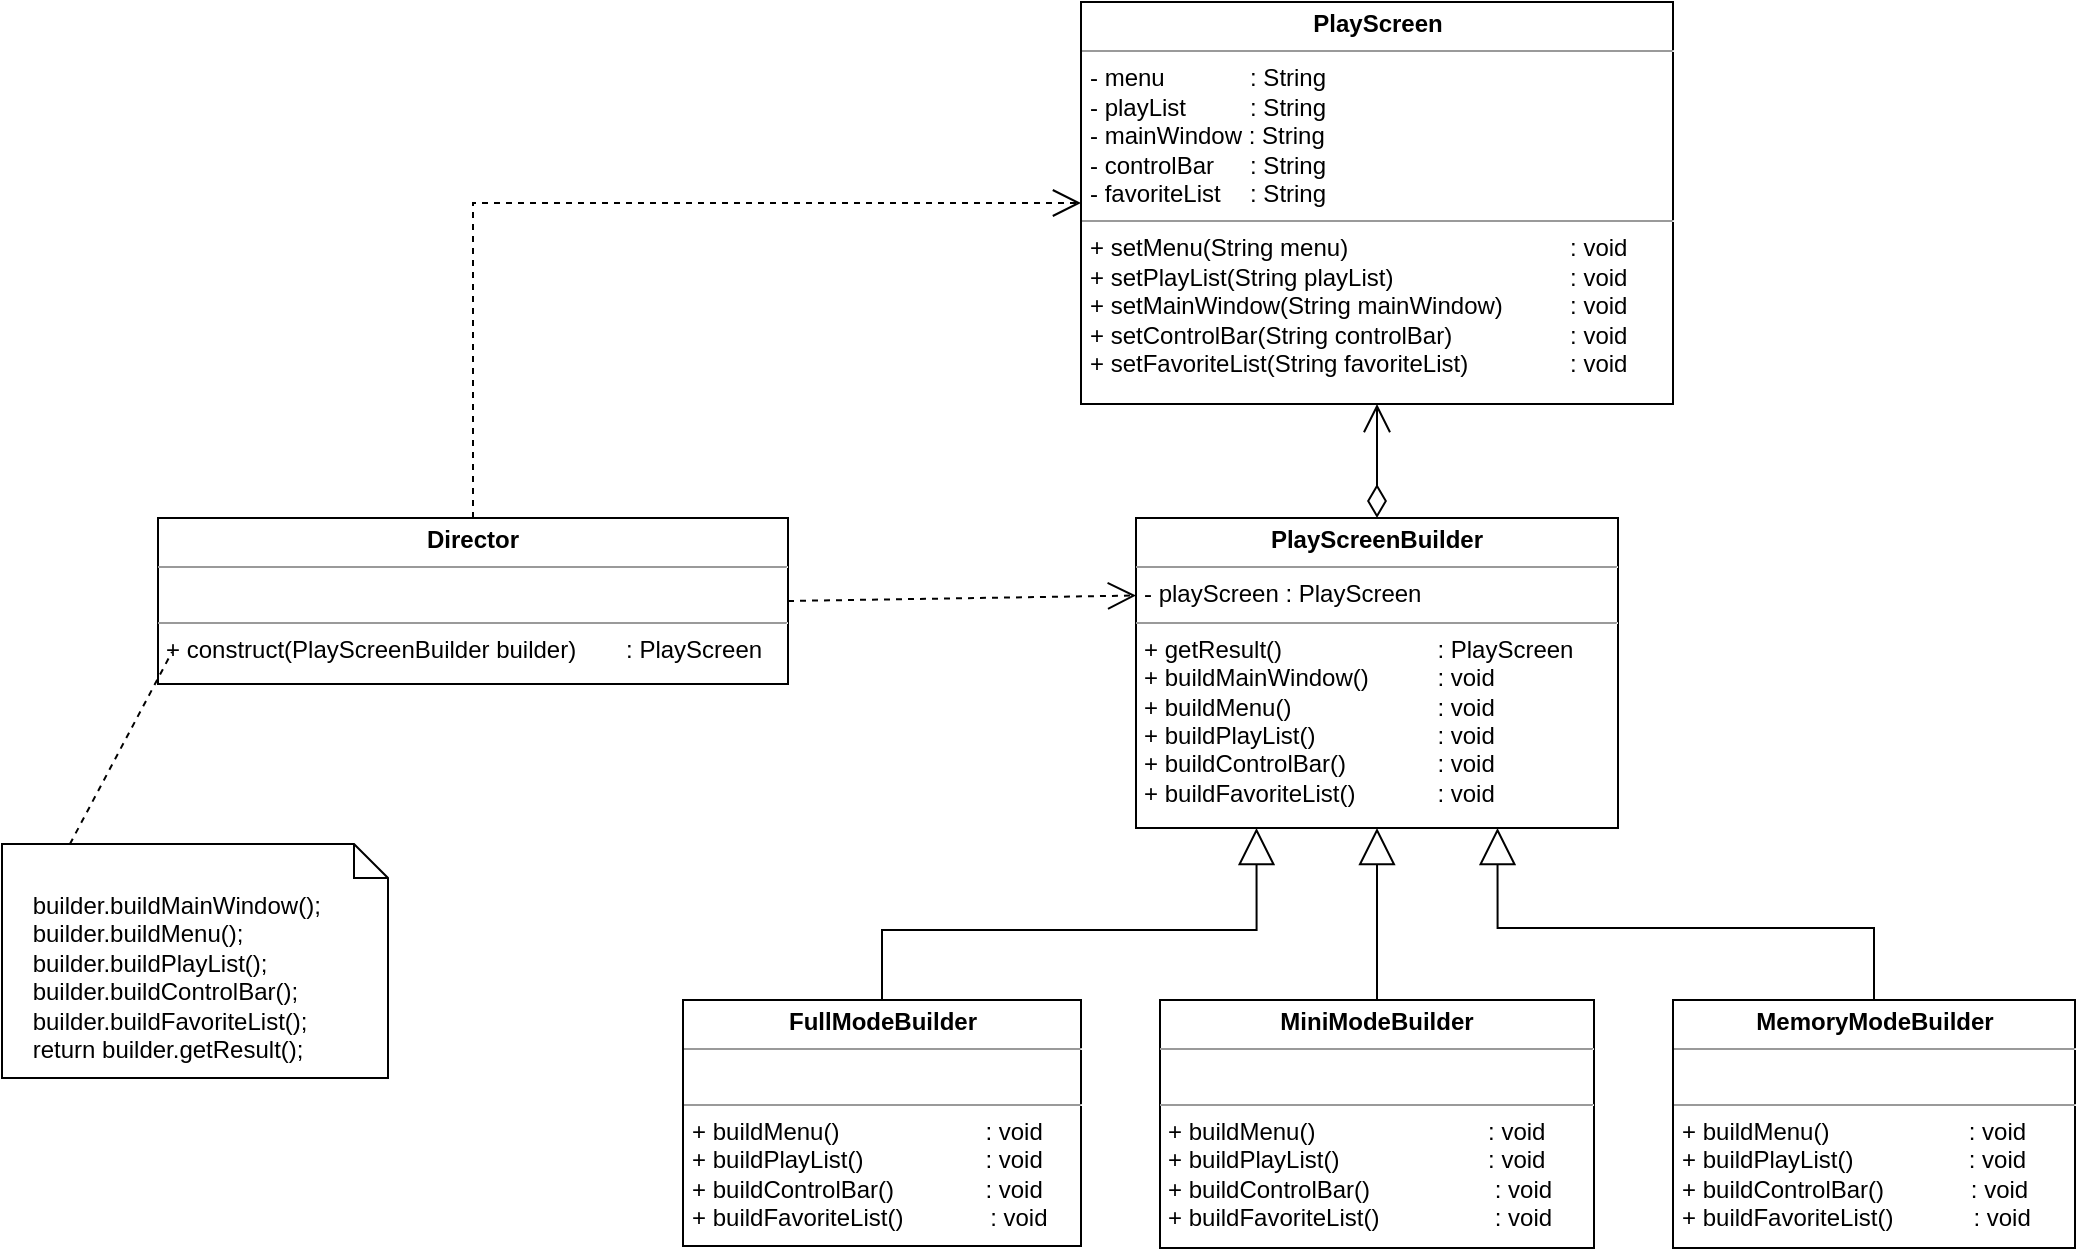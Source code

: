 <mxfile version="19.0.3" type="device"><diagram id="C5RBs43oDa-KdzZeNtuy" name="Page-1"><mxGraphModel dx="1678" dy="747" grid="0" gridSize="10" guides="1" tooltips="1" connect="1" arrows="1" fold="1" page="0" pageScale="1" pageWidth="827" pageHeight="1169" math="0" shadow="0"><root><mxCell id="WIyWlLk6GJQsqaUBKTNV-0"/><mxCell id="WIyWlLk6GJQsqaUBKTNV-1" parent="WIyWlLk6GJQsqaUBKTNV-0"/><mxCell id="jxTzcxyA9Ad9wPTIDNbB-0" value="&lt;p style=&quot;margin:0px;margin-top:4px;text-align:center;&quot;&gt;&lt;b&gt;Director&lt;/b&gt;&lt;/p&gt;&lt;hr size=&quot;1&quot;&gt;&lt;p style=&quot;margin:0px;margin-left:4px;&quot;&gt;&lt;br&gt;&lt;/p&gt;&lt;hr size=&quot;1&quot;&gt;&lt;p style=&quot;margin:0px;margin-left:4px;&quot;&gt;&lt;span style=&quot;background-color: initial;&quot;&gt;+ construct(PlayScreenBuilder builder)&lt;/span&gt;&lt;span style=&quot;background-color: initial; white-space: pre;&quot;&gt;&#9;&lt;/span&gt;&lt;span style=&quot;background-color: initial;&quot;&gt;&amp;nbsp; &amp;nbsp; &amp;nbsp;: PlayScreen&lt;/span&gt;&lt;br&gt;&lt;/p&gt;&lt;p style=&quot;margin:0px;margin-left:4px;&quot;&gt;&lt;br&gt;&lt;/p&gt;" style="verticalAlign=top;align=left;overflow=fill;fontSize=12;fontFamily=Helvetica;html=1;" vertex="1" parent="WIyWlLk6GJQsqaUBKTNV-1"><mxGeometry x="-101" y="318" width="315" height="83" as="geometry"/></mxCell><mxCell id="jxTzcxyA9Ad9wPTIDNbB-1" value="&lt;p style=&quot;margin:0px;margin-top:4px;text-align:center;&quot;&gt;&lt;b&gt;PlayScreenBuilder&lt;/b&gt;&lt;/p&gt;&lt;hr size=&quot;1&quot;&gt;&lt;p style=&quot;margin:0px;margin-left:4px;&quot;&gt;- playScreen : PlayScreen&lt;/p&gt;&lt;hr size=&quot;1&quot;&gt;&lt;p style=&quot;margin: 0px 0px 0px 4px;&quot;&gt;+ getResult()&lt;span style=&quot;white-space: pre;&quot;&gt;&#9;&lt;/span&gt;&lt;span style=&quot;white-space: pre;&quot;&gt;&#9;&lt;/span&gt;&lt;span style=&quot;white-space: pre;&quot;&gt;&#9;&lt;/span&gt;&amp;nbsp; &amp;nbsp; : PlayScreen&lt;/p&gt;&lt;p style=&quot;margin: 0px 0px 0px 4px;&quot;&gt;+ buildMainWindow()&lt;span style=&quot;white-space: pre;&quot;&gt;&#9;&lt;/span&gt;&amp;nbsp; &amp;nbsp; : void&lt;/p&gt;&lt;p style=&quot;margin: 0px 0px 0px 4px;&quot;&gt;+ buildMenu() &lt;span style=&quot;white-space: pre;&quot;&gt;&#9;&lt;/span&gt;&lt;span style=&quot;white-space: pre;&quot;&gt;&#9;&lt;/span&gt;&lt;span style=&quot;white-space: pre;&quot;&gt;&#9;&lt;/span&gt;&lt;span style=&quot;&quot;&gt;&amp;nbsp; &amp;nbsp;&amp;nbsp;&lt;/span&gt;&lt;span style=&quot;&quot;&gt;&lt;/span&gt;&lt;span style=&quot;&quot;&gt;&lt;/span&gt;: void&lt;/p&gt;&lt;p style=&quot;margin: 0px 0px 0px 4px;&quot;&gt;+ buildPlayList() &lt;span style=&quot;white-space: pre;&quot;&gt;&#9;&lt;/span&gt;&lt;span style=&quot;white-space: pre;&quot;&gt;&#9;&lt;/span&gt;&lt;span style=&quot;&quot;&gt;&amp;nbsp; &amp;nbsp;&amp;nbsp;&lt;/span&gt;&lt;span style=&quot;&quot;&gt;&lt;/span&gt;&lt;span style=&quot;&quot;&gt;&lt;/span&gt;: void&lt;br&gt;&lt;/p&gt;&lt;p style=&quot;margin: 0px 0px 0px 4px;&quot;&gt;&lt;span style=&quot;background-color: initial;&quot;&gt;+ buildControlBar() &lt;/span&gt;&lt;span style=&quot;background-color: initial; white-space: pre;&quot;&gt;&#9;&lt;/span&gt;&lt;span style=&quot;background-color: initial;&quot;&gt;&amp;nbsp;&lt;/span&gt;&lt;span style=&quot;background-color: initial;&quot;&gt;&amp;nbsp; &amp;nbsp;&lt;span style=&quot;white-space: pre;&quot;&gt;&#9;&lt;/span&gt;&amp;nbsp; &amp;nbsp;&amp;nbsp;&lt;/span&gt;&lt;span style=&quot;background-color: initial;&quot;&gt;: void&lt;/span&gt;&lt;br&gt;&lt;/p&gt;&lt;p style=&quot;margin: 0px 0px 0px 4px;&quot;&gt;+ buildFavoriteList() &lt;span style=&quot;white-space: pre;&quot;&gt;&#9;&lt;/span&gt;&amp;nbsp;&lt;span style=&quot;&quot;&gt;&amp;nbsp; &amp;nbsp;&lt;/span&gt;: void&lt;/p&gt;" style="verticalAlign=top;align=left;overflow=fill;fontSize=12;fontFamily=Helvetica;html=1;" vertex="1" parent="WIyWlLk6GJQsqaUBKTNV-1"><mxGeometry x="388" y="318" width="241" height="155" as="geometry"/></mxCell><mxCell id="jxTzcxyA9Ad9wPTIDNbB-2" value="&lt;p style=&quot;margin:0px;margin-top:4px;text-align:center;&quot;&gt;&lt;b&gt;PlayScreen&lt;/b&gt;&lt;/p&gt;&lt;hr size=&quot;1&quot;&gt;&lt;p style=&quot;margin:0px;margin-left:4px;&quot;&gt;- menu &lt;span style=&quot;white-space: pre;&quot;&gt;&#9;&lt;/span&gt;&lt;span style=&quot;white-space: pre;&quot;&gt;&#9;&lt;/span&gt;: String&lt;/p&gt;&lt;p style=&quot;margin:0px;margin-left:4px;&quot;&gt;- playList &lt;span style=&quot;white-space: pre;&quot;&gt;&#9;&lt;/span&gt;&lt;span style=&quot;white-space: pre;&quot;&gt;&#9;&lt;/span&gt;: String&lt;/p&gt;&lt;p style=&quot;margin:0px;margin-left:4px;&quot;&gt;- mainWindow : String&lt;/p&gt;&lt;p style=&quot;margin:0px;margin-left:4px;&quot;&gt;- controlBar &lt;span style=&quot;white-space: pre;&quot;&gt;&#9;&lt;/span&gt;: String&lt;/p&gt;&lt;p style=&quot;margin:0px;margin-left:4px;&quot;&gt;- favoriteList &lt;span style=&quot;white-space: pre;&quot;&gt;&#9;&lt;/span&gt;:&amp;nbsp;String&lt;/p&gt;&lt;hr size=&quot;1&quot;&gt;&lt;p style=&quot;margin:0px;margin-left:4px;&quot;&gt;+ setMenu(String menu) &lt;span style=&quot;white-space: pre;&quot;&gt;&#9;&lt;/span&gt;&lt;span style=&quot;white-space: pre;&quot;&gt;&#9;&lt;/span&gt;&lt;span style=&quot;white-space: pre;&quot;&gt;&#9;&lt;span style=&quot;white-space: pre;&quot;&gt;&#9;&lt;/span&gt;&lt;/span&gt;: void&lt;/p&gt;&lt;p style=&quot;margin:0px;margin-left:4px;&quot;&gt;+ setPlayList(String playList) &lt;span style=&quot;white-space: pre;&quot;&gt;&#9;&lt;/span&gt;&lt;span style=&quot;white-space: pre;&quot;&gt;&#9;&lt;/span&gt;&lt;span style=&quot;white-space: pre;&quot;&gt;&#9;&lt;span style=&quot;white-space: pre;&quot;&gt;&#9;&lt;/span&gt;&lt;/span&gt;: void&lt;br&gt;&lt;/p&gt;&lt;p style=&quot;margin:0px;margin-left:4px;&quot;&gt;+ setMainWindow(String mainWindow)&amp;nbsp; &lt;span style=&quot;white-space: pre;&quot;&gt;&#9;&lt;/span&gt;: void&lt;br&gt;&lt;/p&gt;&lt;p style=&quot;margin:0px;margin-left:4px;&quot;&gt;+ setControlBar(String controlBar) &lt;span style=&quot;white-space: pre;&quot;&gt;&#9;&lt;/span&gt;&lt;span style=&quot;white-space: pre;&quot;&gt;&#9;&lt;/span&gt;&lt;span style=&quot;white-space: pre;&quot;&gt;&#9;&lt;/span&gt;: void&lt;br&gt;&lt;/p&gt;&lt;p style=&quot;margin:0px;margin-left:4px;&quot;&gt;+ setFavoriteList(String favoriteList) &lt;span style=&quot;white-space: pre;&quot;&gt;&#9;&lt;/span&gt;&lt;span style=&quot;white-space: pre;&quot;&gt;&#9;&lt;/span&gt;: void&lt;br&gt;&lt;/p&gt;" style="verticalAlign=top;align=left;overflow=fill;fontSize=12;fontFamily=Helvetica;html=1;" vertex="1" parent="WIyWlLk6GJQsqaUBKTNV-1"><mxGeometry x="360.5" y="60" width="296" height="201" as="geometry"/></mxCell><mxCell id="jxTzcxyA9Ad9wPTIDNbB-4" value="" style="endArrow=open;endSize=12;dashed=1;html=1;rounded=0;exitX=1;exitY=0.5;exitDx=0;exitDy=0;entryX=0;entryY=0.25;entryDx=0;entryDy=0;" edge="1" parent="WIyWlLk6GJQsqaUBKTNV-1" source="jxTzcxyA9Ad9wPTIDNbB-0" target="jxTzcxyA9Ad9wPTIDNbB-1"><mxGeometry width="160" relative="1" as="geometry"><mxPoint x="130" y="527" as="sourcePoint"/><mxPoint x="290" y="527" as="targetPoint"/></mxGeometry></mxCell><mxCell id="jxTzcxyA9Ad9wPTIDNbB-6" value="" style="endArrow=open;html=1;endSize=12;startArrow=diamondThin;startSize=14;startFill=0;edgeStyle=orthogonalEdgeStyle;rounded=0;exitX=0.5;exitY=0;exitDx=0;exitDy=0;entryX=0.5;entryY=1;entryDx=0;entryDy=0;" edge="1" parent="WIyWlLk6GJQsqaUBKTNV-1" source="jxTzcxyA9Ad9wPTIDNbB-1" target="jxTzcxyA9Ad9wPTIDNbB-2"><mxGeometry relative="1" as="geometry"><mxPoint x="124" y="480" as="sourcePoint"/><mxPoint x="284" y="480" as="targetPoint"/></mxGeometry></mxCell><mxCell id="jxTzcxyA9Ad9wPTIDNbB-9" value="&lt;p style=&quot;margin:0px;margin-top:4px;text-align:center;&quot;&gt;&lt;b&gt;FullModeBuilder&lt;/b&gt;&lt;/p&gt;&lt;hr size=&quot;1&quot;&gt;&lt;p style=&quot;margin:0px;margin-left:4px;&quot;&gt;&amp;nbsp;&lt;/p&gt;&lt;hr size=&quot;1&quot;&gt;&lt;p style=&quot;margin: 0px 0px 0px 4px;&quot;&gt;&lt;span style=&quot;background-color: initial;&quot;&gt;+ buildMenu()&amp;nbsp;&lt;/span&gt;&lt;span style=&quot;background-color: initial;&quot;&gt;&#9;&lt;/span&gt;&lt;span style=&quot;background-color: initial;&quot;&gt;&#9;&lt;/span&gt;&lt;span style=&quot;background-color: initial;&quot;&gt;&#9;&lt;/span&gt;&lt;span style=&quot;background-color: initial;&quot;&gt;&amp;nbsp; &amp;nbsp; &lt;/span&gt;&lt;span style=&quot;background-color: initial; white-space: pre;&quot;&gt;&#9;&lt;/span&gt;&lt;span style=&quot;background-color: initial; white-space: pre;&quot;&gt;&#9;&lt;/span&gt;&lt;span style=&quot;background-color: initial;&quot;&gt;&amp;nbsp; &amp;nbsp; : void&lt;/span&gt;&lt;br&gt;&lt;/p&gt;&lt;p style=&quot;margin: 0px 0px 0px 4px;&quot;&gt;+ buildPlayList()&amp;nbsp;&lt;span style=&quot;&quot;&gt;&#9;&lt;/span&gt;&lt;span style=&quot;&quot;&gt;&#9;&lt;/span&gt;&amp;nbsp; &amp;nbsp;&amp;nbsp;&lt;span style=&quot;white-space: pre;&quot;&gt;&#9;&lt;/span&gt;&amp;nbsp; &amp;nbsp; : void&lt;br&gt;&lt;/p&gt;&lt;p style=&quot;margin: 0px 0px 0px 4px;&quot;&gt;&lt;span style=&quot;background-color: initial;&quot;&gt;+ buildControlBar()&amp;nbsp;&lt;/span&gt;&lt;span style=&quot;background-color: initial;&quot;&gt;&#9;&lt;/span&gt;&lt;span style=&quot;background-color: initial;&quot;&gt;&amp;nbsp;&amp;nbsp; &amp;nbsp;&lt;/span&gt;&lt;span style=&quot;background-color: initial; white-space: pre;&quot;&gt;&#9;&lt;/span&gt;&lt;span style=&quot;background-color: initial;&quot;&gt;&amp;nbsp; &amp;nbsp; : void&lt;/span&gt;&lt;br&gt;&lt;/p&gt;&lt;p style=&quot;margin: 0px 0px 0px 4px;&quot;&gt;+ buildFavoriteList()&amp;nbsp;&lt;span style=&quot;&quot;&gt;&#9;&lt;/span&gt;&amp;nbsp; &amp;nbsp; &amp;nbsp; &amp;nbsp; &amp;nbsp; &amp;nbsp;: void&lt;/p&gt;" style="verticalAlign=top;align=left;overflow=fill;fontSize=12;fontFamily=Helvetica;html=1;" vertex="1" parent="WIyWlLk6GJQsqaUBKTNV-1"><mxGeometry x="161.5" y="559" width="199" height="123" as="geometry"/></mxCell><mxCell id="jxTzcxyA9Ad9wPTIDNbB-10" value="&lt;p style=&quot;margin:0px;margin-top:4px;text-align:center;&quot;&gt;&lt;b&gt;MiniModeBuilder&lt;/b&gt;&lt;/p&gt;&lt;hr size=&quot;1&quot;&gt;&lt;p style=&quot;margin:0px;margin-left:4px;&quot;&gt;&amp;nbsp;&lt;/p&gt;&lt;hr size=&quot;1&quot;&gt;&lt;p style=&quot;margin: 0px 0px 0px 4px;&quot;&gt;+ buildMenu()&amp;nbsp;&amp;nbsp;&amp;nbsp; &amp;nbsp;&amp;nbsp;&lt;span style=&quot;&quot;&gt;&#9;&lt;/span&gt;&lt;span style=&quot;&quot;&gt;&#9;&lt;/span&gt;&amp;nbsp; &amp;nbsp; &lt;span style=&quot;white-space: pre;&quot;&gt;&#9;&lt;/span&gt;&lt;span style=&quot;white-space: pre;&quot;&gt;&#9;&lt;/span&gt;: void&lt;/p&gt;&lt;p style=&quot;margin: 0px 0px 0px 4px;&quot;&gt;+ buildPlayList()&amp;nbsp;&amp;nbsp;&amp;nbsp; &amp;nbsp;&amp;nbsp;&lt;span style=&quot;&quot;&gt;&#9;&lt;/span&gt;&lt;span style=&quot;&quot;&gt;&#9;&lt;/span&gt;&amp;nbsp; &amp;nbsp; &lt;span style=&quot;white-space: pre;&quot;&gt;&#9;&lt;span style=&quot;white-space: pre;&quot;&gt;&#9;&lt;/span&gt;&lt;/span&gt;: void&lt;br&gt;&lt;/p&gt;&lt;p style=&quot;margin: 0px 0px 0px 4px;&quot;&gt;&lt;span style=&quot;background-color: initial;&quot;&gt;+ buildControlBar()&amp;nbsp;&amp;nbsp;&amp;nbsp;&amp;nbsp; &amp;nbsp;&lt;/span&gt;&lt;span style=&quot;background-color: initial;&quot;&gt;&#9;&lt;/span&gt;&lt;span style=&quot;background-color: initial;&quot;&gt;&amp;nbsp; &amp;nbsp;&lt;/span&gt;&lt;span style=&quot;background-color: initial; white-space: pre;&quot;&gt;&#9;&lt;/span&gt;&lt;span style=&quot;background-color: initial;&quot;&gt;&amp;nbsp;: void&lt;/span&gt;&lt;br&gt;&lt;/p&gt;&lt;p style=&quot;margin: 0px 0px 0px 4px;&quot;&gt;+ buildFavoriteList()&amp;nbsp;&amp;nbsp;&amp;nbsp; &amp;nbsp; &amp;nbsp;&lt;span style=&quot;white-space: pre;&quot;&gt;&#9;&lt;/span&gt;&amp;nbsp; &amp;nbsp; &amp;nbsp;&amp;nbsp; &amp;nbsp; : void&lt;/p&gt;" style="verticalAlign=top;align=left;overflow=fill;fontSize=12;fontFamily=Helvetica;html=1;" vertex="1" parent="WIyWlLk6GJQsqaUBKTNV-1"><mxGeometry x="400" y="559" width="217" height="124" as="geometry"/></mxCell><mxCell id="jxTzcxyA9Ad9wPTIDNbB-11" value="&lt;p style=&quot;margin:0px;margin-top:4px;text-align:center;&quot;&gt;&lt;b&gt;MemoryModeBuilder&lt;/b&gt;&lt;/p&gt;&lt;hr size=&quot;1&quot;&gt;&lt;p style=&quot;margin:0px;margin-left:4px;&quot;&gt;&amp;nbsp;&lt;/p&gt;&lt;hr size=&quot;1&quot;&gt;&lt;p style=&quot;margin: 0px 0px 0px 4px;&quot;&gt;+ buildMenu()&amp;nbsp;&amp;nbsp;&amp;nbsp; &amp;nbsp;&amp;nbsp;&lt;span style=&quot;&quot;&gt;&#9;&lt;/span&gt;&lt;span style=&quot;&quot;&gt;&#9;&lt;/span&gt;&amp;nbsp; &amp;nbsp; &lt;span style=&quot;white-space: pre;&quot;&gt;&#9;&lt;/span&gt;&amp;nbsp; &amp;nbsp;: void&lt;/p&gt;&lt;p style=&quot;margin: 0px 0px 0px 4px;&quot;&gt;+ buildPlayList()&amp;nbsp;&amp;nbsp;&amp;nbsp; &amp;nbsp;&amp;nbsp;&lt;span style=&quot;&quot;&gt;&#9;&lt;/span&gt;&lt;span style=&quot;&quot;&gt;&#9;&lt;/span&gt;&amp;nbsp; &amp;nbsp; &lt;span style=&quot;white-space: pre;&quot;&gt;&#9;&lt;/span&gt;&amp;nbsp; &amp;nbsp;: void&lt;br&gt;&lt;/p&gt;&lt;p style=&quot;margin: 0px 0px 0px 4px;&quot;&gt;&lt;span style=&quot;background-color: initial;&quot;&gt;+ buildControlBar()&amp;nbsp;&amp;nbsp;&amp;nbsp;&amp;nbsp; &amp;nbsp;&lt;/span&gt;&lt;span style=&quot;background-color: initial;&quot;&gt;&#9;&lt;/span&gt;&lt;span style=&quot;background-color: initial;&quot;&gt;&amp;nbsp; &amp;nbsp; &amp;nbsp; : void&lt;/span&gt;&lt;br&gt;&lt;/p&gt;&lt;p style=&quot;margin: 0px 0px 0px 4px;&quot;&gt;+ buildFavoriteList()&amp;nbsp; &amp;nbsp; &amp;nbsp; &amp;nbsp; &amp;nbsp; &amp;nbsp; : void&lt;/p&gt;" style="verticalAlign=top;align=left;overflow=fill;fontSize=12;fontFamily=Helvetica;html=1;" vertex="1" parent="WIyWlLk6GJQsqaUBKTNV-1"><mxGeometry x="656.5" y="559" width="201" height="124" as="geometry"/></mxCell><mxCell id="jxTzcxyA9Ad9wPTIDNbB-12" value="" style="endArrow=open;endSize=12;dashed=1;html=1;rounded=0;exitX=0.5;exitY=0;exitDx=0;exitDy=0;entryX=0;entryY=0.5;entryDx=0;entryDy=0;edgeStyle=orthogonalEdgeStyle;" edge="1" parent="WIyWlLk6GJQsqaUBKTNV-1" source="jxTzcxyA9Ad9wPTIDNbB-0" target="jxTzcxyA9Ad9wPTIDNbB-2"><mxGeometry width="160" relative="1" as="geometry"><mxPoint x="83" y="234" as="sourcePoint"/><mxPoint x="243" y="234" as="targetPoint"/></mxGeometry></mxCell><mxCell id="jxTzcxyA9Ad9wPTIDNbB-13" value="" style="endArrow=block;endSize=16;endFill=0;html=1;rounded=0;exitX=0.5;exitY=0;exitDx=0;exitDy=0;entryX=0.25;entryY=1;entryDx=0;entryDy=0;edgeStyle=orthogonalEdgeStyle;" edge="1" parent="WIyWlLk6GJQsqaUBKTNV-1" source="jxTzcxyA9Ad9wPTIDNbB-9" target="jxTzcxyA9Ad9wPTIDNbB-1"><mxGeometry width="160" relative="1" as="geometry"><mxPoint x="191" y="478" as="sourcePoint"/><mxPoint x="351" y="478" as="targetPoint"/><Array as="points"><mxPoint x="261" y="524"/><mxPoint x="448" y="524"/></Array></mxGeometry></mxCell><mxCell id="jxTzcxyA9Ad9wPTIDNbB-14" value="" style="endArrow=block;endSize=16;endFill=0;html=1;rounded=0;exitX=0.5;exitY=0;exitDx=0;exitDy=0;entryX=0.5;entryY=1;entryDx=0;entryDy=0;" edge="1" parent="WIyWlLk6GJQsqaUBKTNV-1" source="jxTzcxyA9Ad9wPTIDNbB-10" target="jxTzcxyA9Ad9wPTIDNbB-1"><mxGeometry width="160" relative="1" as="geometry"><mxPoint x="503" y="565" as="sourcePoint"/><mxPoint x="663" y="518" as="targetPoint"/></mxGeometry></mxCell><mxCell id="jxTzcxyA9Ad9wPTIDNbB-15" value="" style="endArrow=block;endSize=16;endFill=0;html=1;rounded=0;exitX=0.5;exitY=0;exitDx=0;exitDy=0;entryX=0.75;entryY=1;entryDx=0;entryDy=0;edgeStyle=orthogonalEdgeStyle;" edge="1" parent="WIyWlLk6GJQsqaUBKTNV-1" source="jxTzcxyA9Ad9wPTIDNbB-11" target="jxTzcxyA9Ad9wPTIDNbB-1"><mxGeometry width="160" relative="1" as="geometry"><mxPoint x="592" y="504" as="sourcePoint"/><mxPoint x="752" y="504" as="targetPoint"/><Array as="points"><mxPoint x="757" y="523"/><mxPoint x="569" y="523"/></Array></mxGeometry></mxCell><mxCell id="jxTzcxyA9Ad9wPTIDNbB-16" value="&amp;nbsp; &amp;nbsp; builder.buildMainWindow();&lt;br&gt;&amp;nbsp; &amp;nbsp; builder.buildMenu();&lt;br&gt;&amp;nbsp; &amp;nbsp; builder.buildPlayList();&lt;br&gt;&amp;nbsp; &amp;nbsp; builder.buildControlBar();&lt;br&gt;&amp;nbsp; &amp;nbsp; builder.buildFavoriteList();&lt;br&gt;&amp;nbsp; &amp;nbsp; return builder.getResult();" style="shape=note2;boundedLbl=1;whiteSpace=wrap;html=1;size=17;verticalAlign=top;align=left;" vertex="1" parent="WIyWlLk6GJQsqaUBKTNV-1"><mxGeometry x="-179" y="481" width="193" height="117" as="geometry"/></mxCell><mxCell id="jxTzcxyA9Ad9wPTIDNbB-17" value="" style="endArrow=none;html=1;rounded=0;exitX=0.176;exitY=0;exitDx=0;exitDy=0;exitPerimeter=0;dashed=1;" edge="1" parent="WIyWlLk6GJQsqaUBKTNV-1" source="jxTzcxyA9Ad9wPTIDNbB-16"><mxGeometry relative="1" as="geometry"><mxPoint x="-145" y="438" as="sourcePoint"/><mxPoint x="-94" y="385" as="targetPoint"/></mxGeometry></mxCell></root></mxGraphModel></diagram></mxfile>